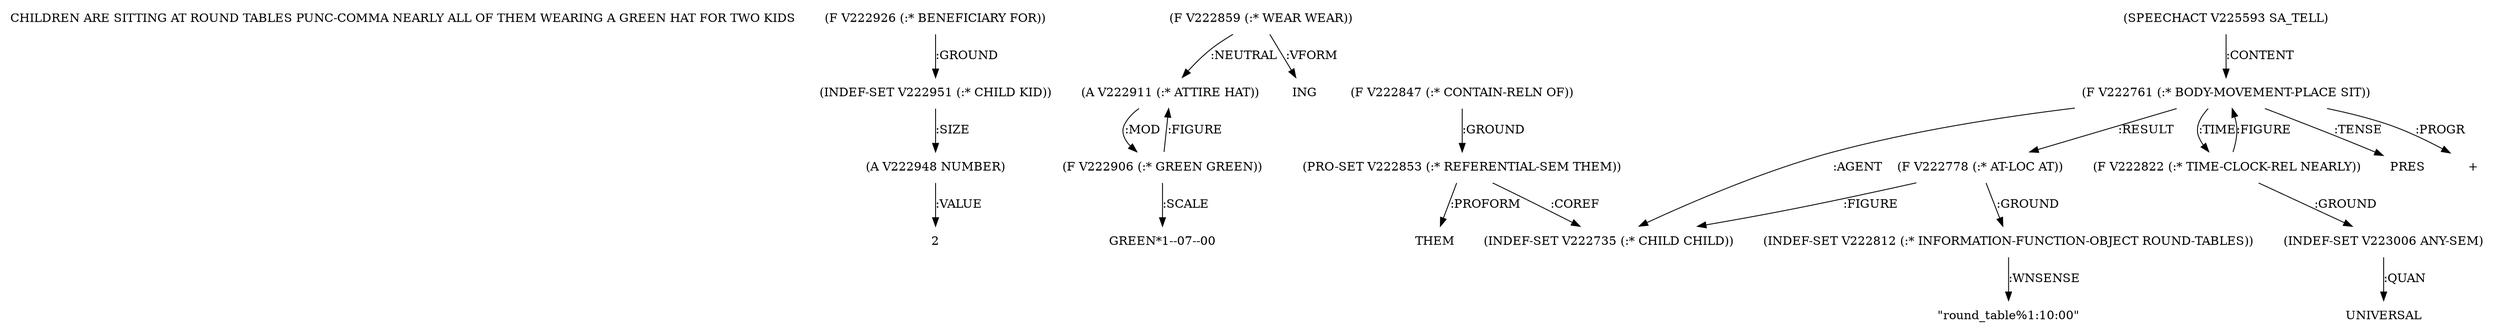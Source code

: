digraph Terms {
  node [shape=none]
  "CHILDREN ARE SITTING AT ROUND TABLES PUNC-COMMA NEARLY ALL OF THEM WEARING A GREEN HAT FOR TWO KIDS"
  "V222926" [label="(F V222926 (:* BENEFICIARY FOR))"]
  "V222926" -> "V222951" [label=":GROUND"]
  "V222951" [label="(INDEF-SET V222951 (:* CHILD KID))"]
  "V222951" -> "V222948" [label=":SIZE"]
  "V222948" [label="(A V222948 NUMBER)"]
  "V222948" -> "NT234808" [label=":VALUE"]
  "NT234808" [label="2"]
  "V222859" [label="(F V222859 (:* WEAR WEAR))"]
  "V222859" -> "V222911" [label=":NEUTRAL"]
  "V222859" -> "NT234809" [label=":VFORM"]
  "NT234809" [label="ING"]
  "V222911" [label="(A V222911 (:* ATTIRE HAT))"]
  "V222911" -> "V222906" [label=":MOD"]
  "V222906" [label="(F V222906 (:* GREEN GREEN))"]
  "V222906" -> "V222911" [label=":FIGURE"]
  "V222906" -> "NT234810" [label=":SCALE"]
  "NT234810" [label="GREEN*1--07--00"]
  "V222847" [label="(F V222847 (:* CONTAIN-RELN OF))"]
  "V222847" -> "V222853" [label=":GROUND"]
  "V222853" [label="(PRO-SET V222853 (:* REFERENTIAL-SEM THEM))"]
  "V222853" -> "NT234811" [label=":PROFORM"]
  "NT234811" [label="THEM"]
  "V222853" -> "V222735" [label=":COREF"]
  "V225593" [label="(SPEECHACT V225593 SA_TELL)"]
  "V225593" -> "V222761" [label=":CONTENT"]
  "V222761" [label="(F V222761 (:* BODY-MOVEMENT-PLACE SIT))"]
  "V222761" -> "V222778" [label=":RESULT"]
  "V222761" -> "V222735" [label=":AGENT"]
  "V222761" -> "V222822" [label=":TIME"]
  "V222761" -> "NT234812" [label=":TENSE"]
  "NT234812" [label="PRES"]
  "V222761" -> "NT234813" [label=":PROGR"]
  "NT234813" [label="+"]
  "V222735" [label="(INDEF-SET V222735 (:* CHILD CHILD))"]
  "V222778" [label="(F V222778 (:* AT-LOC AT))"]
  "V222778" -> "V222812" [label=":GROUND"]
  "V222778" -> "V222735" [label=":FIGURE"]
  "V222812" [label="(INDEF-SET V222812 (:* INFORMATION-FUNCTION-OBJECT ROUND-TABLES))"]
  "V222812" -> "NT234814" [label=":WNSENSE"]
  "NT234814" [label="\"round_table%1:10:00\""]
  "V222822" [label="(F V222822 (:* TIME-CLOCK-REL NEARLY))"]
  "V222822" -> "V223006" [label=":GROUND"]
  "V222822" -> "V222761" [label=":FIGURE"]
  "V223006" [label="(INDEF-SET V223006 ANY-SEM)"]
  "V223006" -> "NT234815" [label=":QUAN"]
  "NT234815" [label="UNIVERSAL"]
}
